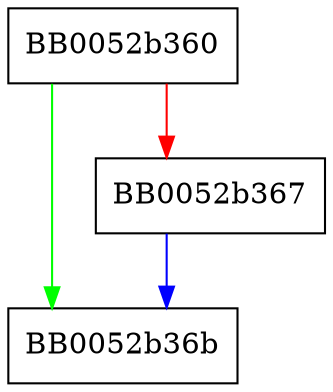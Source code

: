 digraph BIO_ADDRINFO_address {
  node [shape="box"];
  graph [splines=ortho];
  BB0052b360 -> BB0052b36b [color="green"];
  BB0052b360 -> BB0052b367 [color="red"];
  BB0052b367 -> BB0052b36b [color="blue"];
}